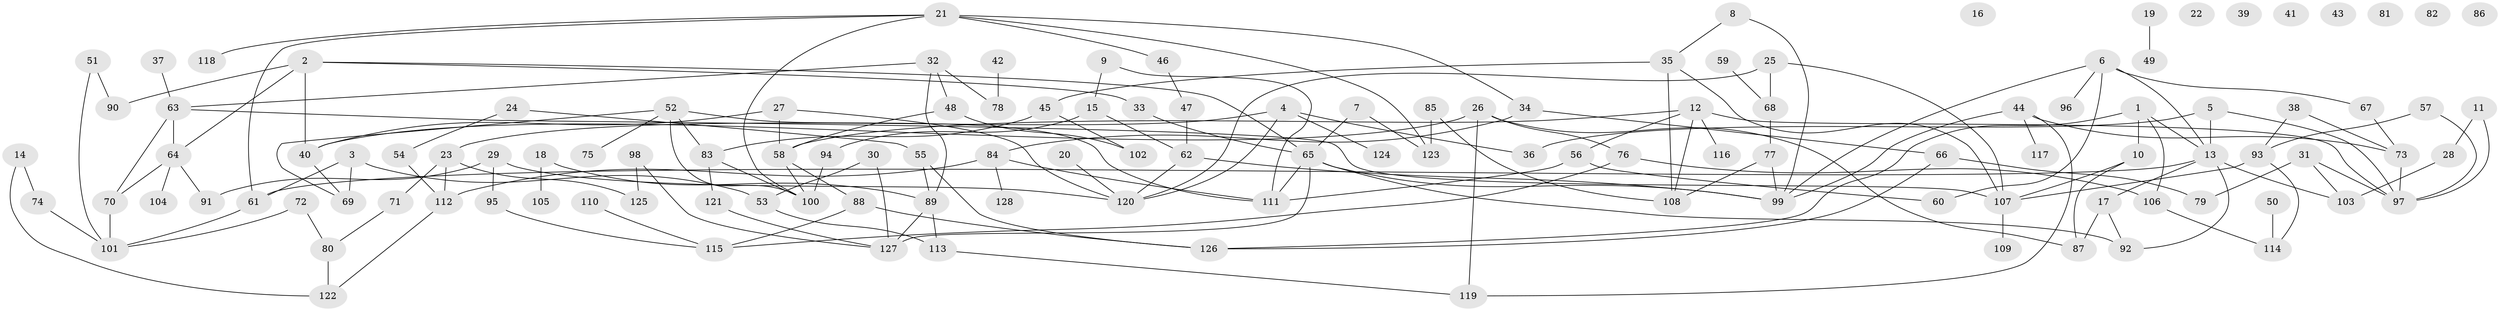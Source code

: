 // Generated by graph-tools (version 1.1) at 2025/00/03/09/25 03:00:49]
// undirected, 128 vertices, 178 edges
graph export_dot {
graph [start="1"]
  node [color=gray90,style=filled];
  1;
  2;
  3;
  4;
  5;
  6;
  7;
  8;
  9;
  10;
  11;
  12;
  13;
  14;
  15;
  16;
  17;
  18;
  19;
  20;
  21;
  22;
  23;
  24;
  25;
  26;
  27;
  28;
  29;
  30;
  31;
  32;
  33;
  34;
  35;
  36;
  37;
  38;
  39;
  40;
  41;
  42;
  43;
  44;
  45;
  46;
  47;
  48;
  49;
  50;
  51;
  52;
  53;
  54;
  55;
  56;
  57;
  58;
  59;
  60;
  61;
  62;
  63;
  64;
  65;
  66;
  67;
  68;
  69;
  70;
  71;
  72;
  73;
  74;
  75;
  76;
  77;
  78;
  79;
  80;
  81;
  82;
  83;
  84;
  85;
  86;
  87;
  88;
  89;
  90;
  91;
  92;
  93;
  94;
  95;
  96;
  97;
  98;
  99;
  100;
  101;
  102;
  103;
  104;
  105;
  106;
  107;
  108;
  109;
  110;
  111;
  112;
  113;
  114;
  115;
  116;
  117;
  118;
  119;
  120;
  121;
  122;
  123;
  124;
  125;
  126;
  127;
  128;
  1 -- 10;
  1 -- 13;
  1 -- 106;
  1 -- 126;
  2 -- 33;
  2 -- 40;
  2 -- 64;
  2 -- 65;
  2 -- 90;
  3 -- 53;
  3 -- 61;
  3 -- 69;
  4 -- 23;
  4 -- 36;
  4 -- 120;
  4 -- 124;
  5 -- 13;
  5 -- 36;
  5 -- 97;
  6 -- 13;
  6 -- 60;
  6 -- 67;
  6 -- 96;
  6 -- 99;
  7 -- 65;
  7 -- 123;
  8 -- 35;
  8 -- 99;
  9 -- 15;
  9 -- 111;
  10 -- 87;
  10 -- 107;
  11 -- 28;
  11 -- 97;
  12 -- 56;
  12 -- 58;
  12 -- 97;
  12 -- 108;
  12 -- 116;
  13 -- 17;
  13 -- 61;
  13 -- 92;
  13 -- 103;
  14 -- 74;
  14 -- 122;
  15 -- 62;
  15 -- 94;
  17 -- 87;
  17 -- 92;
  18 -- 89;
  18 -- 105;
  19 -- 49;
  20 -- 120;
  21 -- 34;
  21 -- 46;
  21 -- 61;
  21 -- 100;
  21 -- 118;
  21 -- 123;
  23 -- 71;
  23 -- 112;
  23 -- 125;
  24 -- 54;
  24 -- 55;
  25 -- 68;
  25 -- 107;
  25 -- 120;
  26 -- 40;
  26 -- 76;
  26 -- 87;
  26 -- 119;
  27 -- 40;
  27 -- 58;
  27 -- 120;
  28 -- 103;
  29 -- 91;
  29 -- 95;
  29 -- 120;
  30 -- 53;
  30 -- 127;
  31 -- 79;
  31 -- 97;
  31 -- 103;
  32 -- 48;
  32 -- 63;
  32 -- 78;
  32 -- 89;
  33 -- 65;
  34 -- 66;
  34 -- 84;
  35 -- 45;
  35 -- 107;
  35 -- 108;
  37 -- 63;
  38 -- 73;
  38 -- 93;
  40 -- 69;
  42 -- 78;
  44 -- 73;
  44 -- 99;
  44 -- 117;
  44 -- 119;
  45 -- 83;
  45 -- 102;
  46 -- 47;
  47 -- 62;
  48 -- 58;
  48 -- 102;
  50 -- 114;
  51 -- 90;
  51 -- 101;
  52 -- 69;
  52 -- 75;
  52 -- 83;
  52 -- 100;
  52 -- 111;
  53 -- 113;
  54 -- 112;
  55 -- 89;
  55 -- 126;
  56 -- 60;
  56 -- 111;
  57 -- 93;
  57 -- 97;
  58 -- 88;
  58 -- 100;
  59 -- 68;
  61 -- 101;
  62 -- 99;
  62 -- 120;
  63 -- 64;
  63 -- 70;
  63 -- 107;
  64 -- 70;
  64 -- 91;
  64 -- 104;
  65 -- 92;
  65 -- 99;
  65 -- 111;
  65 -- 127;
  66 -- 79;
  66 -- 126;
  67 -- 73;
  68 -- 77;
  70 -- 101;
  71 -- 80;
  72 -- 80;
  72 -- 101;
  73 -- 97;
  74 -- 101;
  76 -- 106;
  76 -- 115;
  77 -- 99;
  77 -- 108;
  80 -- 122;
  83 -- 100;
  83 -- 121;
  84 -- 111;
  84 -- 112;
  84 -- 128;
  85 -- 108;
  85 -- 123;
  88 -- 115;
  88 -- 126;
  89 -- 113;
  89 -- 127;
  93 -- 107;
  93 -- 114;
  94 -- 100;
  95 -- 115;
  98 -- 125;
  98 -- 127;
  106 -- 114;
  107 -- 109;
  110 -- 115;
  112 -- 122;
  113 -- 119;
  121 -- 127;
}
